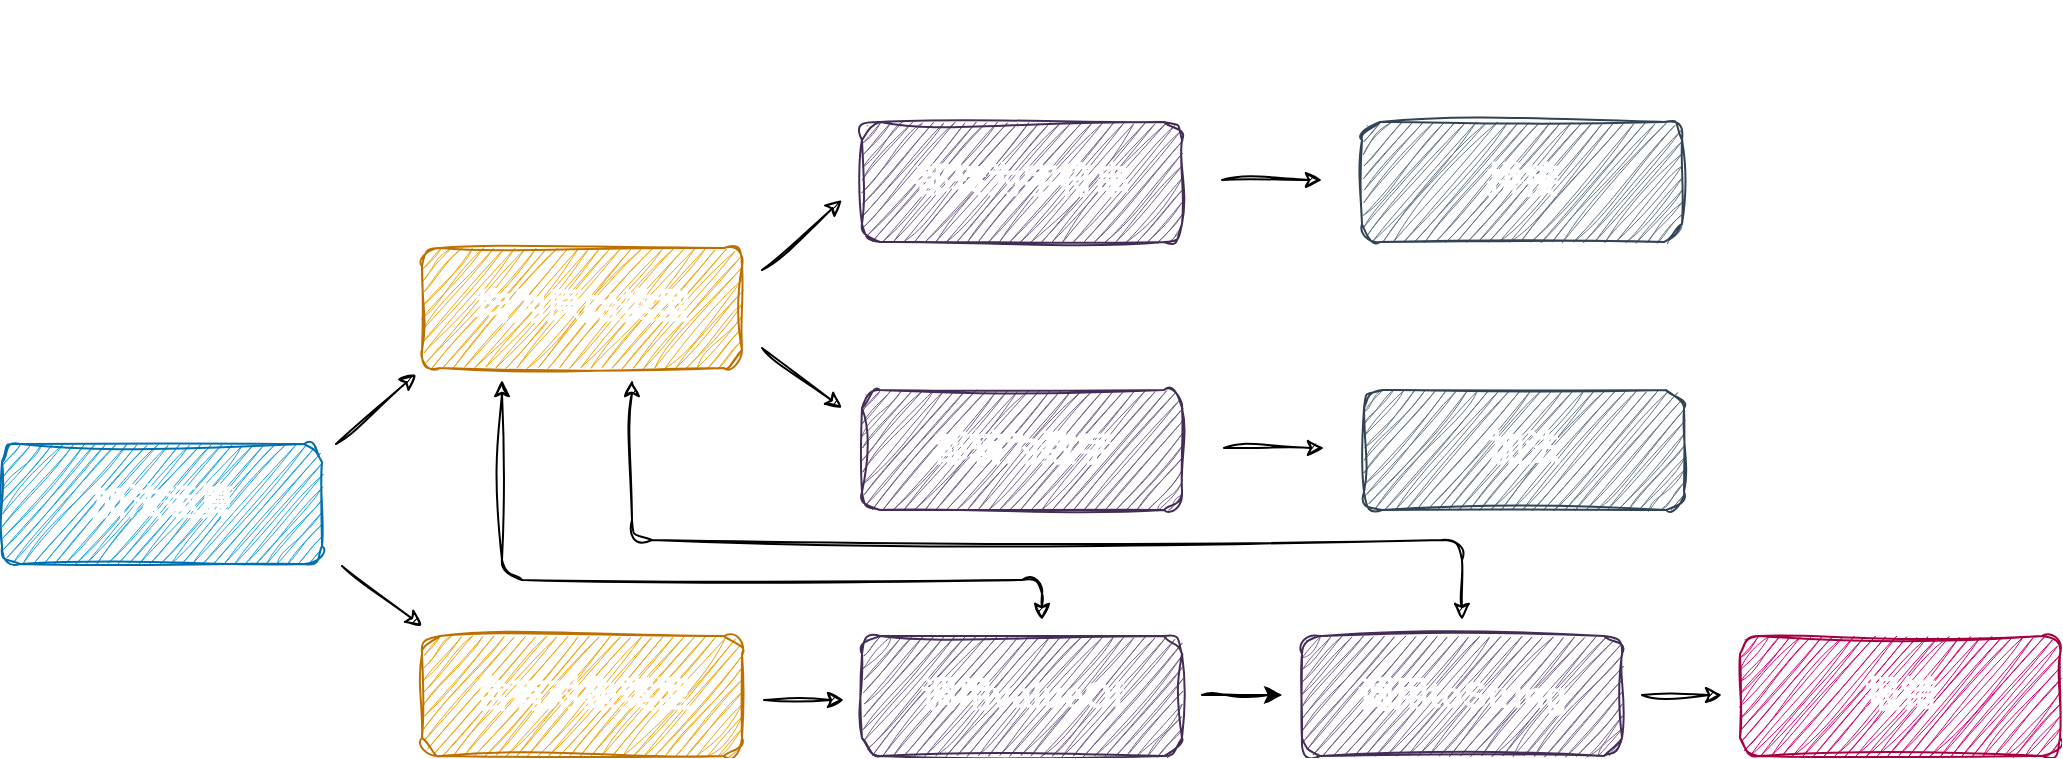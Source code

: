 <mxfile>
    <diagram id="jP-gJrSdhzTVGB5E2TeH" name="第 1 页">
        <mxGraphModel dx="870" dy="511" grid="1" gridSize="10" guides="1" tooltips="1" connect="1" arrows="0" fold="1" page="1" pageScale="1" pageWidth="1920" pageHeight="1200" background="none" math="0" shadow="0">
            <root>
                <mxCell id="0"/>
                <mxCell id="1" parent="0"/>
                <mxCell id="3" value="&lt;h2&gt;加法运算&lt;/h2&gt;" style="rounded=1;whiteSpace=wrap;html=1;fillColor=#1ba1e2;fontColor=#ffffff;strokeColor=#006EAF;sketch=1;curveFitting=1;jiggle=2;" parent="1" vertex="1">
                    <mxGeometry x="30" y="252" width="160" height="60" as="geometry"/>
                </mxCell>
                <mxCell id="5" value="&lt;h2&gt;&lt;font color=&quot;#ffffff&quot;&gt;均为原始类型&lt;/font&gt;&lt;/h2&gt;" style="rounded=1;whiteSpace=wrap;html=1;fillColor=#f0a30a;fontColor=#000000;strokeColor=#BD7000;sketch=1;curveFitting=1;jiggle=2;" parent="1" vertex="1">
                    <mxGeometry x="240" y="154" width="160" height="60" as="geometry"/>
                </mxCell>
                <mxCell id="6" value="&lt;h2&gt;都转为字符串&lt;/h2&gt;" style="rounded=1;whiteSpace=wrap;html=1;fillColor=#76608a;fontColor=#ffffff;strokeColor=#432D57;sketch=1;curveFitting=1;jiggle=2;" parent="1" vertex="1">
                    <mxGeometry x="460" y="91" width="160" height="60" as="geometry"/>
                </mxCell>
                <mxCell id="7" value="&lt;h2&gt;有字符串的&lt;/h2&gt;" style="text;html=1;strokeColor=none;fillColor=none;align=center;verticalAlign=middle;whiteSpace=wrap;rounded=0;fontColor=#ffffff;sketch=1;curveFitting=1;jiggle=2;" parent="1" vertex="1">
                    <mxGeometry x="485" y="41" width="110" height="30" as="geometry"/>
                </mxCell>
                <mxCell id="8" value="&lt;h2&gt;都转为数字&lt;/h2&gt;" style="rounded=1;whiteSpace=wrap;html=1;fillColor=#76608a;fontColor=#ffffff;strokeColor=#432D57;sketch=1;curveFitting=1;jiggle=2;" parent="1" vertex="1">
                    <mxGeometry x="460" y="225" width="160" height="60" as="geometry"/>
                </mxCell>
                <mxCell id="9" value="&lt;h2&gt;无字符串的&lt;/h2&gt;" style="text;html=1;strokeColor=none;fillColor=none;align=center;verticalAlign=middle;whiteSpace=wrap;rounded=0;fontColor=#ffffff;sketch=1;curveFitting=1;jiggle=2;" parent="1" vertex="1">
                    <mxGeometry x="485" y="175" width="110" height="30" as="geometry"/>
                </mxCell>
                <mxCell id="10" value="" style="endArrow=classic;html=1;fontColor=#ffffff;sketch=1;curveFitting=1;jiggle=2;" parent="1" edge="1">
                    <mxGeometry width="50" height="50" relative="1" as="geometry">
                        <mxPoint x="197" y="252" as="sourcePoint"/>
                        <mxPoint x="237" y="217" as="targetPoint"/>
                    </mxGeometry>
                </mxCell>
                <mxCell id="11" value="" style="endArrow=classic;html=1;fontColor=#ffffff;sketch=1;curveFitting=1;jiggle=2;" parent="1" edge="1">
                    <mxGeometry width="50" height="50" relative="1" as="geometry">
                        <mxPoint x="410" y="165" as="sourcePoint"/>
                        <mxPoint x="450" y="130" as="targetPoint"/>
                    </mxGeometry>
                </mxCell>
                <mxCell id="12" value="" style="endArrow=classic;html=1;fontColor=#ffffff;sketch=1;curveFitting=1;jiggle=2;" parent="1" edge="1">
                    <mxGeometry width="50" height="50" relative="1" as="geometry">
                        <mxPoint x="410" y="204" as="sourcePoint"/>
                        <mxPoint x="450" y="234" as="targetPoint"/>
                    </mxGeometry>
                </mxCell>
                <mxCell id="13" value="&lt;h2&gt;拼接&lt;/h2&gt;" style="rounded=1;whiteSpace=wrap;html=1;fillColor=#647687;fontColor=#ffffff;strokeColor=#314354;sketch=1;curveFitting=1;jiggle=2;" parent="1" vertex="1">
                    <mxGeometry x="710" y="91" width="160" height="60" as="geometry"/>
                </mxCell>
                <mxCell id="14" value="" style="endArrow=classic;html=1;fontColor=#ffffff;sketch=1;curveFitting=1;jiggle=2;" parent="1" edge="1">
                    <mxGeometry width="50" height="50" relative="1" as="geometry">
                        <mxPoint x="640" y="120" as="sourcePoint"/>
                        <mxPoint x="690" y="120" as="targetPoint"/>
                    </mxGeometry>
                </mxCell>
                <mxCell id="17" value="&lt;h2&gt;加法&lt;/h2&gt;" style="rounded=1;whiteSpace=wrap;html=1;fillColor=#647687;fontColor=#ffffff;strokeColor=#314354;sketch=1;curveFitting=1;jiggle=2;" parent="1" vertex="1">
                    <mxGeometry x="711" y="225" width="160" height="60" as="geometry"/>
                </mxCell>
                <mxCell id="18" value="" style="endArrow=classic;html=1;fontColor=#ffffff;sketch=1;curveFitting=1;jiggle=2;" parent="1" edge="1">
                    <mxGeometry width="50" height="50" relative="1" as="geometry">
                        <mxPoint x="641" y="254" as="sourcePoint"/>
                        <mxPoint x="691" y="254" as="targetPoint"/>
                    </mxGeometry>
                </mxCell>
                <mxCell id="19" value="&lt;h2&gt;一端有NaN得到的还是NaN&lt;/h2&gt;" style="text;html=1;strokeColor=none;fillColor=none;align=center;verticalAlign=middle;whiteSpace=wrap;rounded=0;fontColor=#ffffff;sketch=1;curveFitting=1;jiggle=2;" parent="1" vertex="1">
                    <mxGeometry x="664" y="175" width="235" height="30" as="geometry"/>
                </mxCell>
                <mxCell id="20" value="&lt;h2&gt;&lt;font color=&quot;#ffffff&quot;&gt;含有对象类型&lt;/font&gt;&lt;/h2&gt;" style="rounded=1;whiteSpace=wrap;html=1;fillColor=#f0a30a;fontColor=#000000;strokeColor=#BD7000;sketch=1;curveFitting=1;jiggle=2;" parent="1" vertex="1">
                    <mxGeometry x="240" y="348" width="160" height="60" as="geometry"/>
                </mxCell>
                <mxCell id="21" value="" style="endArrow=classic;html=1;fontColor=#ffffff;sketch=1;curveFitting=1;jiggle=2;" parent="1" edge="1">
                    <mxGeometry width="50" height="50" relative="1" as="geometry">
                        <mxPoint x="200" y="313" as="sourcePoint"/>
                        <mxPoint x="240" y="343" as="targetPoint"/>
                    </mxGeometry>
                </mxCell>
                <mxCell id="22" value="&lt;h2&gt;调用valueOf&lt;/h2&gt;" style="rounded=1;whiteSpace=wrap;html=1;fillColor=#76608a;fontColor=#ffffff;strokeColor=#432D57;sketch=1;curveFitting=1;jiggle=2;" parent="1" vertex="1">
                    <mxGeometry x="460" y="348" width="160" height="60" as="geometry"/>
                </mxCell>
                <mxCell id="23" value="&lt;h2&gt;调用toString&lt;/h2&gt;" style="rounded=1;whiteSpace=wrap;html=1;fillColor=#76608a;fontColor=#ffffff;strokeColor=#432D57;sketch=1;curveFitting=1;jiggle=2;" parent="1" vertex="1">
                    <mxGeometry x="680" y="348" width="160" height="60" as="geometry"/>
                </mxCell>
                <mxCell id="24" value="&lt;h2&gt;报错&lt;/h2&gt;" style="rounded=1;whiteSpace=wrap;html=1;fillColor=#d80073;fontColor=#ffffff;strokeColor=#A50040;sketch=1;curveFitting=1;jiggle=2;" parent="1" vertex="1">
                    <mxGeometry x="899" y="348" width="160" height="60" as="geometry"/>
                </mxCell>
                <mxCell id="25" value="" style="endArrow=classic;startArrow=classic;html=1;edgeStyle=orthogonalEdgeStyle;sketch=1;curveFitting=1;jiggle=2;" parent="1" edge="1">
                    <mxGeometry width="50" height="50" relative="1" as="geometry">
                        <mxPoint x="280" y="220" as="sourcePoint"/>
                        <mxPoint x="550" y="340" as="targetPoint"/>
                        <Array as="points">
                            <mxPoint x="280" y="320"/>
                            <mxPoint x="550" y="320"/>
                        </Array>
                    </mxGeometry>
                </mxCell>
                <mxCell id="26" value="" style="endArrow=classic;startArrow=classic;html=1;edgeStyle=orthogonalEdgeStyle;sketch=1;curveFitting=1;jiggle=2;" parent="1" edge="1">
                    <mxGeometry width="50" height="50" relative="1" as="geometry">
                        <mxPoint x="345" y="220" as="sourcePoint"/>
                        <mxPoint x="760" y="340" as="targetPoint"/>
                        <Array as="points">
                            <mxPoint x="345" y="300"/>
                            <mxPoint x="760" y="300"/>
                        </Array>
                    </mxGeometry>
                </mxCell>
                <mxCell id="27" value="" style="endArrow=classic;html=1;fontColor=#ffffff;sketch=1;curveFitting=1;jiggle=2;" parent="1" edge="1">
                    <mxGeometry width="50" height="50" relative="1" as="geometry">
                        <mxPoint x="411" y="380" as="sourcePoint"/>
                        <mxPoint x="451" y="380" as="targetPoint"/>
                    </mxGeometry>
                </mxCell>
                <mxCell id="28" value="" style="endArrow=classic;html=1;fontColor=#ffffff;sketch=1;curveFitting=1;jiggle=2;" parent="1" edge="1">
                    <mxGeometry width="50" height="50" relative="1" as="geometry">
                        <mxPoint x="630" y="377.5" as="sourcePoint"/>
                        <mxPoint x="670" y="377.5" as="targetPoint"/>
                    </mxGeometry>
                </mxCell>
                <mxCell id="29" value="" style="endArrow=classic;html=1;fontColor=#ffffff;sketch=1;curveFitting=1;jiggle=2;" parent="1" edge="1">
                    <mxGeometry width="50" height="50" relative="1" as="geometry">
                        <mxPoint x="850" y="377.5" as="sourcePoint"/>
                        <mxPoint x="890" y="377.5" as="targetPoint"/>
                    </mxGeometry>
                </mxCell>
                <mxCell id="30" value="" style="endArrow=classic;html=1;fontColor=#ffffff;" edge="1" parent="1">
                    <mxGeometry width="50" height="50" relative="1" as="geometry">
                        <mxPoint x="630" y="377.5" as="sourcePoint"/>
                        <mxPoint x="670" y="377.5" as="targetPoint"/>
                    </mxGeometry>
                </mxCell>
            </root>
        </mxGraphModel>
    </diagram>
</mxfile>